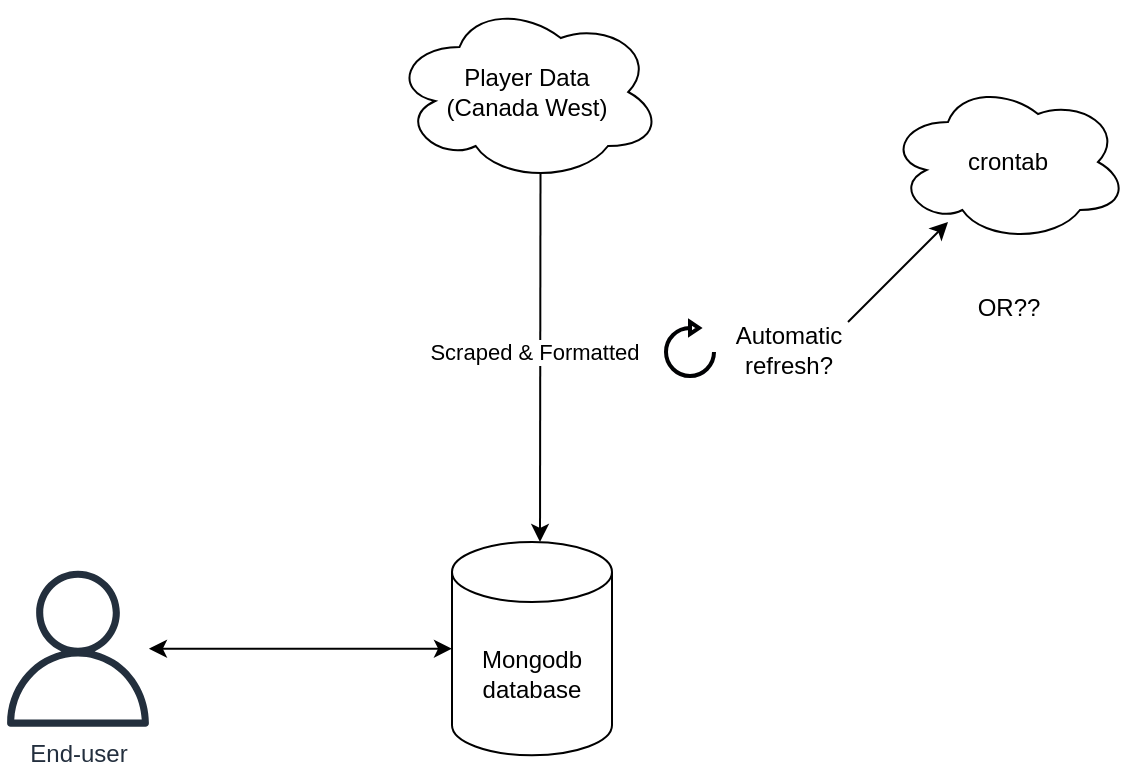 <mxfile version="21.6.8" type="device">
  <diagram name="Page-1" id="XkPA3Y4uYkqNGSzOUJGO">
    <mxGraphModel dx="2074" dy="1204" grid="1" gridSize="10" guides="1" tooltips="1" connect="1" arrows="1" fold="1" page="1" pageScale="1" pageWidth="850" pageHeight="1100" math="0" shadow="0">
      <root>
        <mxCell id="0" />
        <mxCell id="1" parent="0" />
        <mxCell id="zHzo4ZDpaftSCfgucNee-1" value="Player Data&lt;br&gt;(Canada West)" style="ellipse;shape=cloud;whiteSpace=wrap;html=1;" vertex="1" parent="1">
          <mxGeometry x="406" y="200" width="135" height="90" as="geometry" />
        </mxCell>
        <mxCell id="zHzo4ZDpaftSCfgucNee-2" value="" style="endArrow=classic;html=1;rounded=0;exitX=0.55;exitY=0.95;exitDx=0;exitDy=0;exitPerimeter=0;" edge="1" parent="1" source="zHzo4ZDpaftSCfgucNee-1">
          <mxGeometry width="50" height="50" relative="1" as="geometry">
            <mxPoint x="346" y="600" as="sourcePoint" />
            <mxPoint x="480" y="470" as="targetPoint" />
          </mxGeometry>
        </mxCell>
        <mxCell id="zHzo4ZDpaftSCfgucNee-3" value="Scraped &amp;amp; Formatted" style="edgeLabel;html=1;align=center;verticalAlign=middle;resizable=0;points=[];" vertex="1" connectable="0" parent="zHzo4ZDpaftSCfgucNee-2">
          <mxGeometry x="-0.034" y="-3" relative="1" as="geometry">
            <mxPoint as="offset" />
          </mxGeometry>
        </mxCell>
        <mxCell id="zHzo4ZDpaftSCfgucNee-4" value="Mongodb&lt;br&gt;database" style="shape=cylinder3;whiteSpace=wrap;html=1;boundedLbl=1;backgroundOutline=1;size=15;" vertex="1" parent="1">
          <mxGeometry x="436" y="470" width="80" height="106.67" as="geometry" />
        </mxCell>
        <mxCell id="zHzo4ZDpaftSCfgucNee-5" value="" style="html=1;verticalLabelPosition=bottom;align=center;labelBackgroundColor=#ffffff;verticalAlign=top;strokeWidth=2;strokeColor=#000103;shadow=0;dashed=0;shape=mxgraph.ios7.icons.reload;" vertex="1" parent="1">
          <mxGeometry x="543" y="360" width="24" height="27" as="geometry" />
        </mxCell>
        <mxCell id="zHzo4ZDpaftSCfgucNee-6" value="Automatic&lt;br&gt;refresh?" style="text;html=1;align=center;verticalAlign=middle;resizable=0;points=[];autosize=1;strokeColor=none;fillColor=none;" vertex="1" parent="1">
          <mxGeometry x="564" y="353.5" width="80" height="40" as="geometry" />
        </mxCell>
        <mxCell id="zHzo4ZDpaftSCfgucNee-7" value="" style="endArrow=classic;html=1;rounded=0;" edge="1" parent="1">
          <mxGeometry width="50" height="50" relative="1" as="geometry">
            <mxPoint x="634" y="360" as="sourcePoint" />
            <mxPoint x="684" y="310" as="targetPoint" />
          </mxGeometry>
        </mxCell>
        <mxCell id="zHzo4ZDpaftSCfgucNee-8" value="crontab" style="ellipse;shape=cloud;whiteSpace=wrap;html=1;" vertex="1" parent="1">
          <mxGeometry x="654" y="240" width="120" height="80" as="geometry" />
        </mxCell>
        <mxCell id="zHzo4ZDpaftSCfgucNee-9" value="OR??" style="text;html=1;align=center;verticalAlign=middle;resizable=0;points=[];autosize=1;strokeColor=none;fillColor=none;" vertex="1" parent="1">
          <mxGeometry x="689" y="338" width="50" height="30" as="geometry" />
        </mxCell>
        <mxCell id="zHzo4ZDpaftSCfgucNee-10" value="End-user" style="sketch=0;outlineConnect=0;fontColor=#232F3E;gradientColor=none;fillColor=#232F3D;strokeColor=none;dashed=0;verticalLabelPosition=bottom;verticalAlign=top;align=center;html=1;fontSize=12;fontStyle=0;aspect=fixed;pointerEvents=1;shape=mxgraph.aws4.user;" vertex="1" parent="1">
          <mxGeometry x="210" y="484.34" width="78" height="78" as="geometry" />
        </mxCell>
        <mxCell id="zHzo4ZDpaftSCfgucNee-12" value="" style="endArrow=classic;startArrow=classic;html=1;rounded=0;entryX=0;entryY=0.5;entryDx=0;entryDy=0;entryPerimeter=0;" edge="1" parent="1" source="zHzo4ZDpaftSCfgucNee-10" target="zHzo4ZDpaftSCfgucNee-4">
          <mxGeometry width="50" height="50" relative="1" as="geometry">
            <mxPoint x="340" y="540" as="sourcePoint" />
            <mxPoint x="390" y="490" as="targetPoint" />
          </mxGeometry>
        </mxCell>
      </root>
    </mxGraphModel>
  </diagram>
</mxfile>
